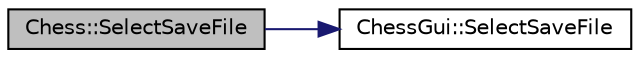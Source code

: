 digraph G
{
  bgcolor="transparent";
  edge [fontname="Helvetica",fontsize="10",labelfontname="Helvetica",labelfontsize="10"];
  node [fontname="Helvetica",fontsize="10",shape=record];
  rankdir=LR;
  Node1 [label="Chess::SelectSaveFile",height=0.2,width=0.4,color="black", fillcolor="grey75", style="filled" fontcolor="black"];
  Node1 -> Node2 [color="midnightblue",fontsize="10",style="solid",fontname="Helvetica"];
  Node2 [label="ChessGui::SelectSaveFile",height=0.2,width=0.4,color="black",URL="$d5/d7d/group__chessguiconv.html#gaa62c7da605e42e62363ccd6a3642f9a5",tooltip="Opens a Gtk::FileChooserDialog in the FILE_SAVE mode."];
}
